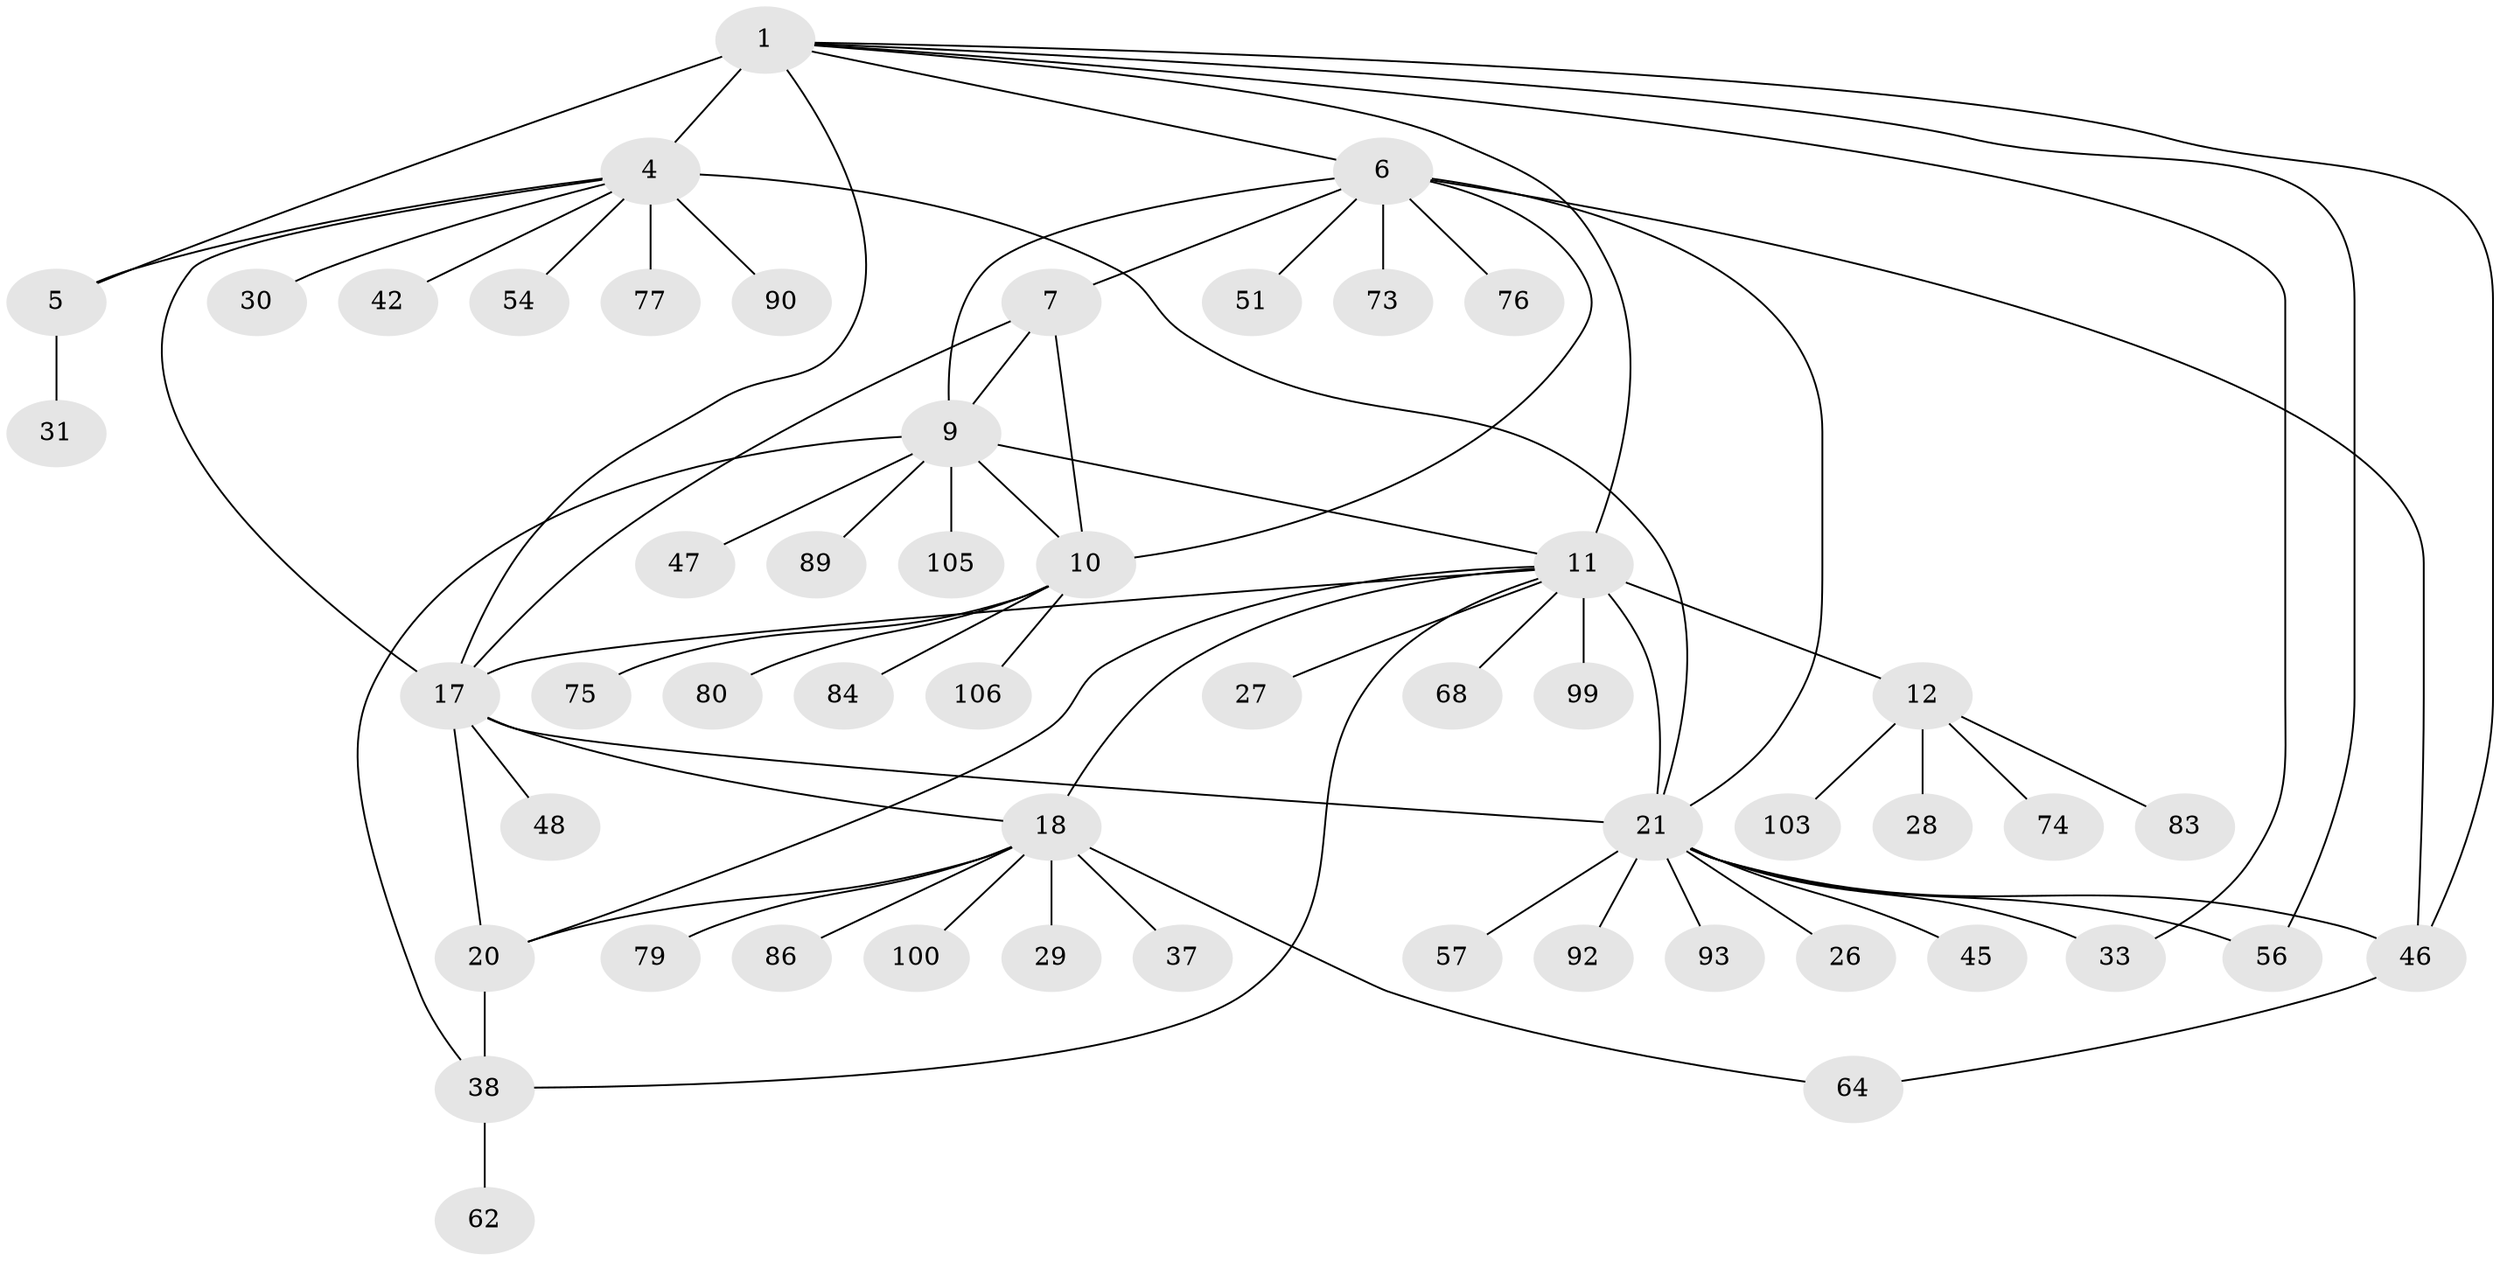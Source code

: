 // original degree distribution, {9: 0.02830188679245283, 7: 0.0660377358490566, 5: 0.05660377358490566, 11: 0.018867924528301886, 8: 0.03773584905660377, 10: 0.018867924528301886, 6: 0.009433962264150943, 14: 0.009433962264150943, 1: 0.5849056603773585, 2: 0.1320754716981132, 4: 0.018867924528301886, 3: 0.018867924528301886}
// Generated by graph-tools (version 1.1) at 2025/16/03/09/25 04:16:03]
// undirected, 53 vertices, 73 edges
graph export_dot {
graph [start="1"]
  node [color=gray90,style=filled];
  1 [super="+39+59+2+69"];
  4;
  5;
  6 [super="+8+63"];
  7 [super="+96+40"];
  9;
  10;
  11 [super="+15+13"];
  12;
  17 [super="+19+53"];
  18;
  20 [super="+82+66"];
  21 [super="+65+24+52+23+22"];
  26;
  27 [super="+36"];
  28;
  29;
  30;
  31;
  33;
  37;
  38 [super="+102"];
  42;
  45;
  46 [super="+55+50"];
  47;
  48;
  51;
  54;
  56 [super="+81+85+104"];
  57;
  62;
  64 [super="+94+97"];
  68 [super="+88"];
  73;
  74;
  75;
  76;
  77;
  79;
  80;
  83;
  84;
  86;
  89;
  90;
  92;
  93;
  99;
  100;
  103;
  105;
  106;
  1 -- 4 [weight=3];
  1 -- 5 [weight=3];
  1 -- 6;
  1 -- 46;
  1 -- 17;
  1 -- 33;
  1 -- 56;
  1 -- 11;
  4 -- 5;
  4 -- 30;
  4 -- 42;
  4 -- 54;
  4 -- 77;
  4 -- 90;
  4 -- 21;
  4 -- 17;
  5 -- 31;
  6 -- 7 [weight=2];
  6 -- 9 [weight=2];
  6 -- 10 [weight=2];
  6 -- 21 [weight=2];
  6 -- 51;
  6 -- 73;
  6 -- 76;
  6 -- 46;
  7 -- 9;
  7 -- 10;
  7 -- 17;
  9 -- 10;
  9 -- 11;
  9 -- 38;
  9 -- 47;
  9 -- 89;
  9 -- 105;
  10 -- 75;
  10 -- 80;
  10 -- 84;
  10 -- 106;
  11 -- 12 [weight=4];
  11 -- 99;
  11 -- 68;
  11 -- 38;
  11 -- 17 [weight=2];
  11 -- 18;
  11 -- 20;
  11 -- 21 [weight=3];
  11 -- 27;
  12 -- 28;
  12 -- 74;
  12 -- 83;
  12 -- 103;
  17 -- 18 [weight=2];
  17 -- 20 [weight=2];
  17 -- 48;
  17 -- 21;
  18 -- 20;
  18 -- 29;
  18 -- 37;
  18 -- 64;
  18 -- 79;
  18 -- 86;
  18 -- 100;
  20 -- 38;
  21 -- 33;
  21 -- 92;
  21 -- 93;
  21 -- 46;
  21 -- 45;
  21 -- 56;
  21 -- 57;
  21 -- 26;
  38 -- 62;
  46 -- 64;
}
